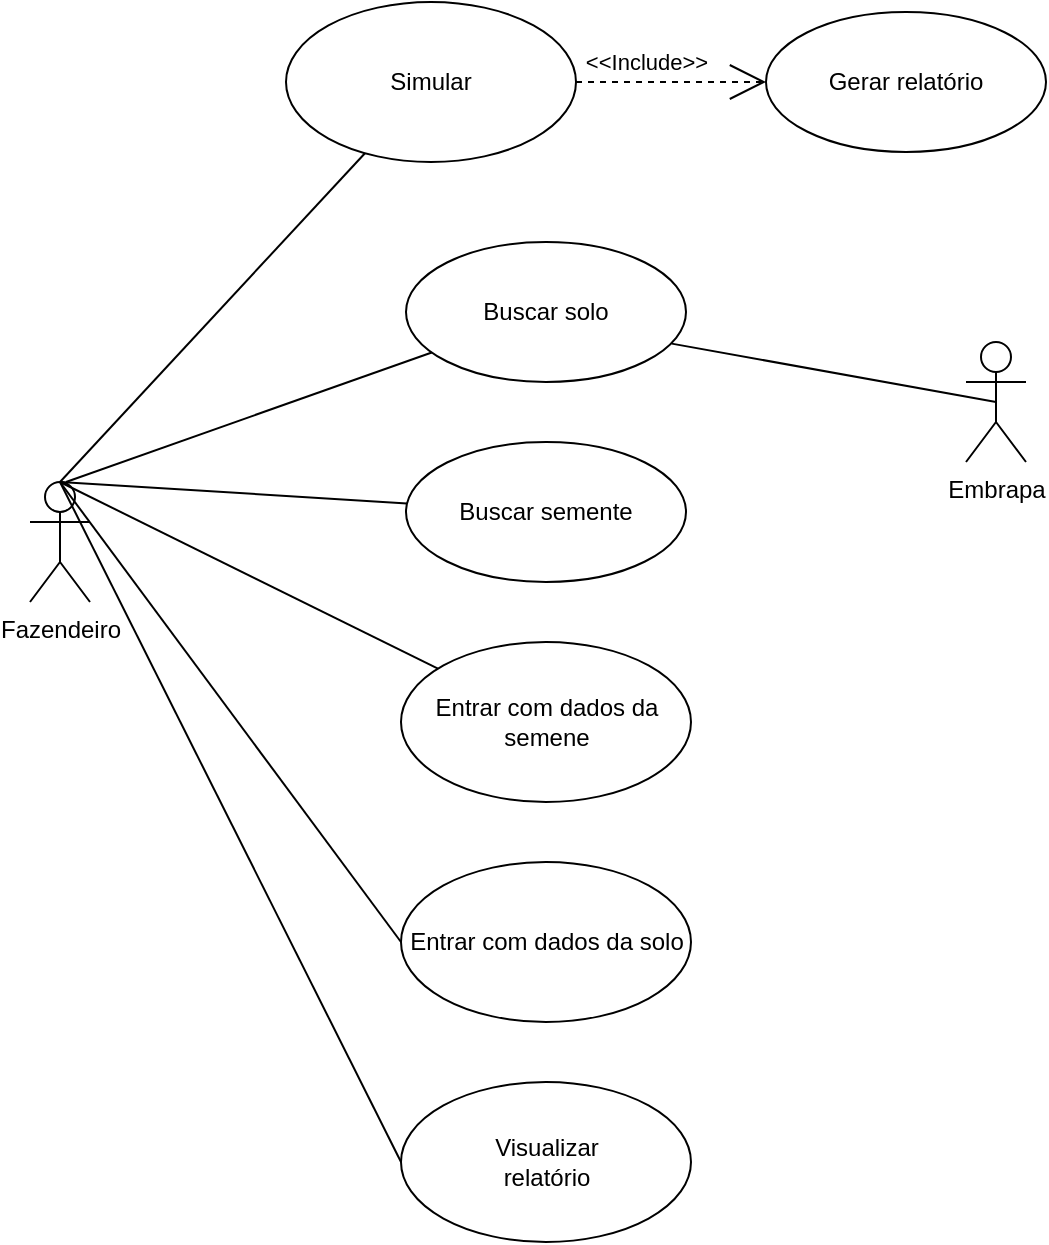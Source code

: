 <mxfile version="20.4.1" type="google"><diagram id="AirebIXm0kccd6HqfcFs" name="Page-1"><mxGraphModel grid="1" page="1" gridSize="10" guides="1" tooltips="1" connect="1" arrows="1" fold="1" pageScale="1" pageWidth="850" pageHeight="1100" math="0" shadow="0"><root><mxCell id="0"/><mxCell id="1" parent="0"/><mxCell id="zQpQdeesxSWdr4avrxuf-1" value="Fazendeiro" style="shape=umlActor;verticalLabelPosition=bottom;verticalAlign=top;html=1;" vertex="1" parent="1"><mxGeometry x="152" y="460" width="30" height="60" as="geometry"/></mxCell><mxCell id="zQpQdeesxSWdr4avrxuf-6" style="rounded=0;orthogonalLoop=1;jettySize=auto;html=1;entryX=0.5;entryY=0;entryDx=0;entryDy=0;entryPerimeter=0;endArrow=none;endFill=0;strokeColor=default;" edge="1" parent="1" source="zQpQdeesxSWdr4avrxuf-2" target="zQpQdeesxSWdr4avrxuf-1"><mxGeometry relative="1" as="geometry"/></mxCell><mxCell id="zQpQdeesxSWdr4avrxuf-2" value="Simular" style="ellipse;whiteSpace=wrap;html=1;" vertex="1" parent="1"><mxGeometry x="280" y="220" width="145" height="80" as="geometry"/></mxCell><mxCell id="zQpQdeesxSWdr4avrxuf-3" value="&lt;span&gt;Gerar relatório&lt;/span&gt;" style="ellipse;whiteSpace=wrap;html=1;" vertex="1" parent="1"><mxGeometry x="520" y="225" width="140" height="70" as="geometry"/></mxCell><mxCell id="zQpQdeesxSWdr4avrxuf-8" style="edgeStyle=none;rounded=0;orthogonalLoop=1;jettySize=auto;html=1;strokeColor=default;endArrow=none;endFill=0;" edge="1" parent="1" source="zQpQdeesxSWdr4avrxuf-4"><mxGeometry relative="1" as="geometry"><mxPoint x="170" y="460" as="targetPoint"/></mxGeometry></mxCell><mxCell id="zQpQdeesxSWdr4avrxuf-4" value="&lt;span&gt;Buscar solo&lt;/span&gt;" style="ellipse;whiteSpace=wrap;html=1;" vertex="1" parent="1"><mxGeometry x="340" y="340" width="140" height="70" as="geometry"/></mxCell><mxCell id="zQpQdeesxSWdr4avrxuf-9" style="edgeStyle=none;rounded=0;orthogonalLoop=1;jettySize=auto;html=1;entryX=0.5;entryY=0;entryDx=0;entryDy=0;entryPerimeter=0;strokeColor=default;endArrow=none;endFill=0;" edge="1" parent="1" source="zQpQdeesxSWdr4avrxuf-5" target="zQpQdeesxSWdr4avrxuf-1"><mxGeometry relative="1" as="geometry"/></mxCell><mxCell id="zQpQdeesxSWdr4avrxuf-5" value="Entrar com dados da semene" style="ellipse;whiteSpace=wrap;html=1;" vertex="1" parent="1"><mxGeometry x="337.5" y="540" width="145" height="80" as="geometry"/></mxCell><mxCell id="0wTJuC-Tf30ZyLhIfM-B-1" style="edgeStyle=none;curved=1;rounded=0;orthogonalLoop=1;jettySize=auto;html=1;endArrow=none;startSize=14;endSize=14;sourcePerimeterSpacing=8;targetPerimeterSpacing=8;endFill=0;exitX=0.5;exitY=0.5;exitDx=0;exitDy=0;exitPerimeter=0;entryX=0.949;entryY=0.726;entryDx=0;entryDy=0;entryPerimeter=0;" edge="1" parent="1" source="YLLFgJBO-eapagE738Xp-1" target="zQpQdeesxSWdr4avrxuf-4"><mxGeometry relative="1" as="geometry"><mxPoint x="180" y="260" as="sourcePoint"/></mxGeometry></mxCell><mxCell id="YLLFgJBO-eapagE738Xp-1" value="Embrapa" style="shape=umlActor;verticalLabelPosition=bottom;verticalAlign=top;html=1;" vertex="1" parent="1"><mxGeometry x="620" y="390" width="30" height="60" as="geometry"/></mxCell><mxCell id="YLLFgJBO-eapagE738Xp-7" value="&amp;lt;&amp;lt;Include&amp;gt;&amp;gt;" style="endArrow=open;endSize=16;endFill=0;html=1;rounded=0;exitX=1;exitY=0.5;exitDx=0;exitDy=0;entryX=0;entryY=0.5;entryDx=0;entryDy=0;dashed=1;" edge="1" parent="1" source="zQpQdeesxSWdr4avrxuf-2" target="zQpQdeesxSWdr4avrxuf-3"><mxGeometry x="-0.263" y="10" width="160" relative="1" as="geometry"><mxPoint x="330" y="360" as="sourcePoint"/><mxPoint x="490" y="360" as="targetPoint"/><mxPoint as="offset"/></mxGeometry></mxCell><mxCell id="YLLFgJBO-eapagE738Xp-9" style="edgeStyle=none;rounded=0;orthogonalLoop=1;jettySize=auto;html=1;entryX=0.5;entryY=0;entryDx=0;entryDy=0;entryPerimeter=0;endArrow=none;endFill=0;" edge="1" parent="1" source="YLLFgJBO-eapagE738Xp-8" target="zQpQdeesxSWdr4avrxuf-1"><mxGeometry relative="1" as="geometry"/></mxCell><mxCell id="YLLFgJBO-eapagE738Xp-8" value="Buscar semente" style="ellipse;whiteSpace=wrap;html=1;" vertex="1" parent="1"><mxGeometry x="340" y="440" width="140" height="70" as="geometry"/></mxCell><mxCell id="0wTJuC-Tf30ZyLhIfM-B-3" value="Entrar com dados da solo" style="ellipse;whiteSpace=wrap;html=1;" vertex="1" parent="1"><mxGeometry x="337.5" y="650" width="145" height="80" as="geometry"/></mxCell><mxCell id="0wTJuC-Tf30ZyLhIfM-B-4" style="edgeStyle=none;rounded=0;orthogonalLoop=1;jettySize=auto;html=1;entryX=0.5;entryY=0;entryDx=0;entryDy=0;entryPerimeter=0;strokeColor=default;endArrow=none;endFill=0;exitX=0;exitY=0.5;exitDx=0;exitDy=0;" edge="1" parent="1" source="0wTJuC-Tf30ZyLhIfM-B-3" target="zQpQdeesxSWdr4avrxuf-1"><mxGeometry relative="1" as="geometry"><mxPoint x="367.464" y="581.053" as="sourcePoint"/><mxPoint x="175" y="470" as="targetPoint"/></mxGeometry></mxCell><mxCell id="0wTJuC-Tf30ZyLhIfM-B-5" value="Visualizar&lt;br style=&quot;padding: 0px; margin: 0px;&quot;&gt;relatório" style="ellipse;whiteSpace=wrap;html=1;" vertex="1" parent="1"><mxGeometry x="337.5" y="760" width="145" height="80" as="geometry"/></mxCell><mxCell id="0wTJuC-Tf30ZyLhIfM-B-6" style="edgeStyle=none;rounded=0;orthogonalLoop=1;jettySize=auto;html=1;entryX=0.5;entryY=0;entryDx=0;entryDy=0;entryPerimeter=0;strokeColor=default;endArrow=none;endFill=0;exitX=0;exitY=0.5;exitDx=0;exitDy=0;" edge="1" parent="1" source="0wTJuC-Tf30ZyLhIfM-B-5" target="zQpQdeesxSWdr4avrxuf-1"><mxGeometry relative="1" as="geometry"><mxPoint x="362.464" y="701.053" as="sourcePoint"/><mxPoint x="160" y="580" as="targetPoint"/></mxGeometry></mxCell></root></mxGraphModel></diagram></mxfile>